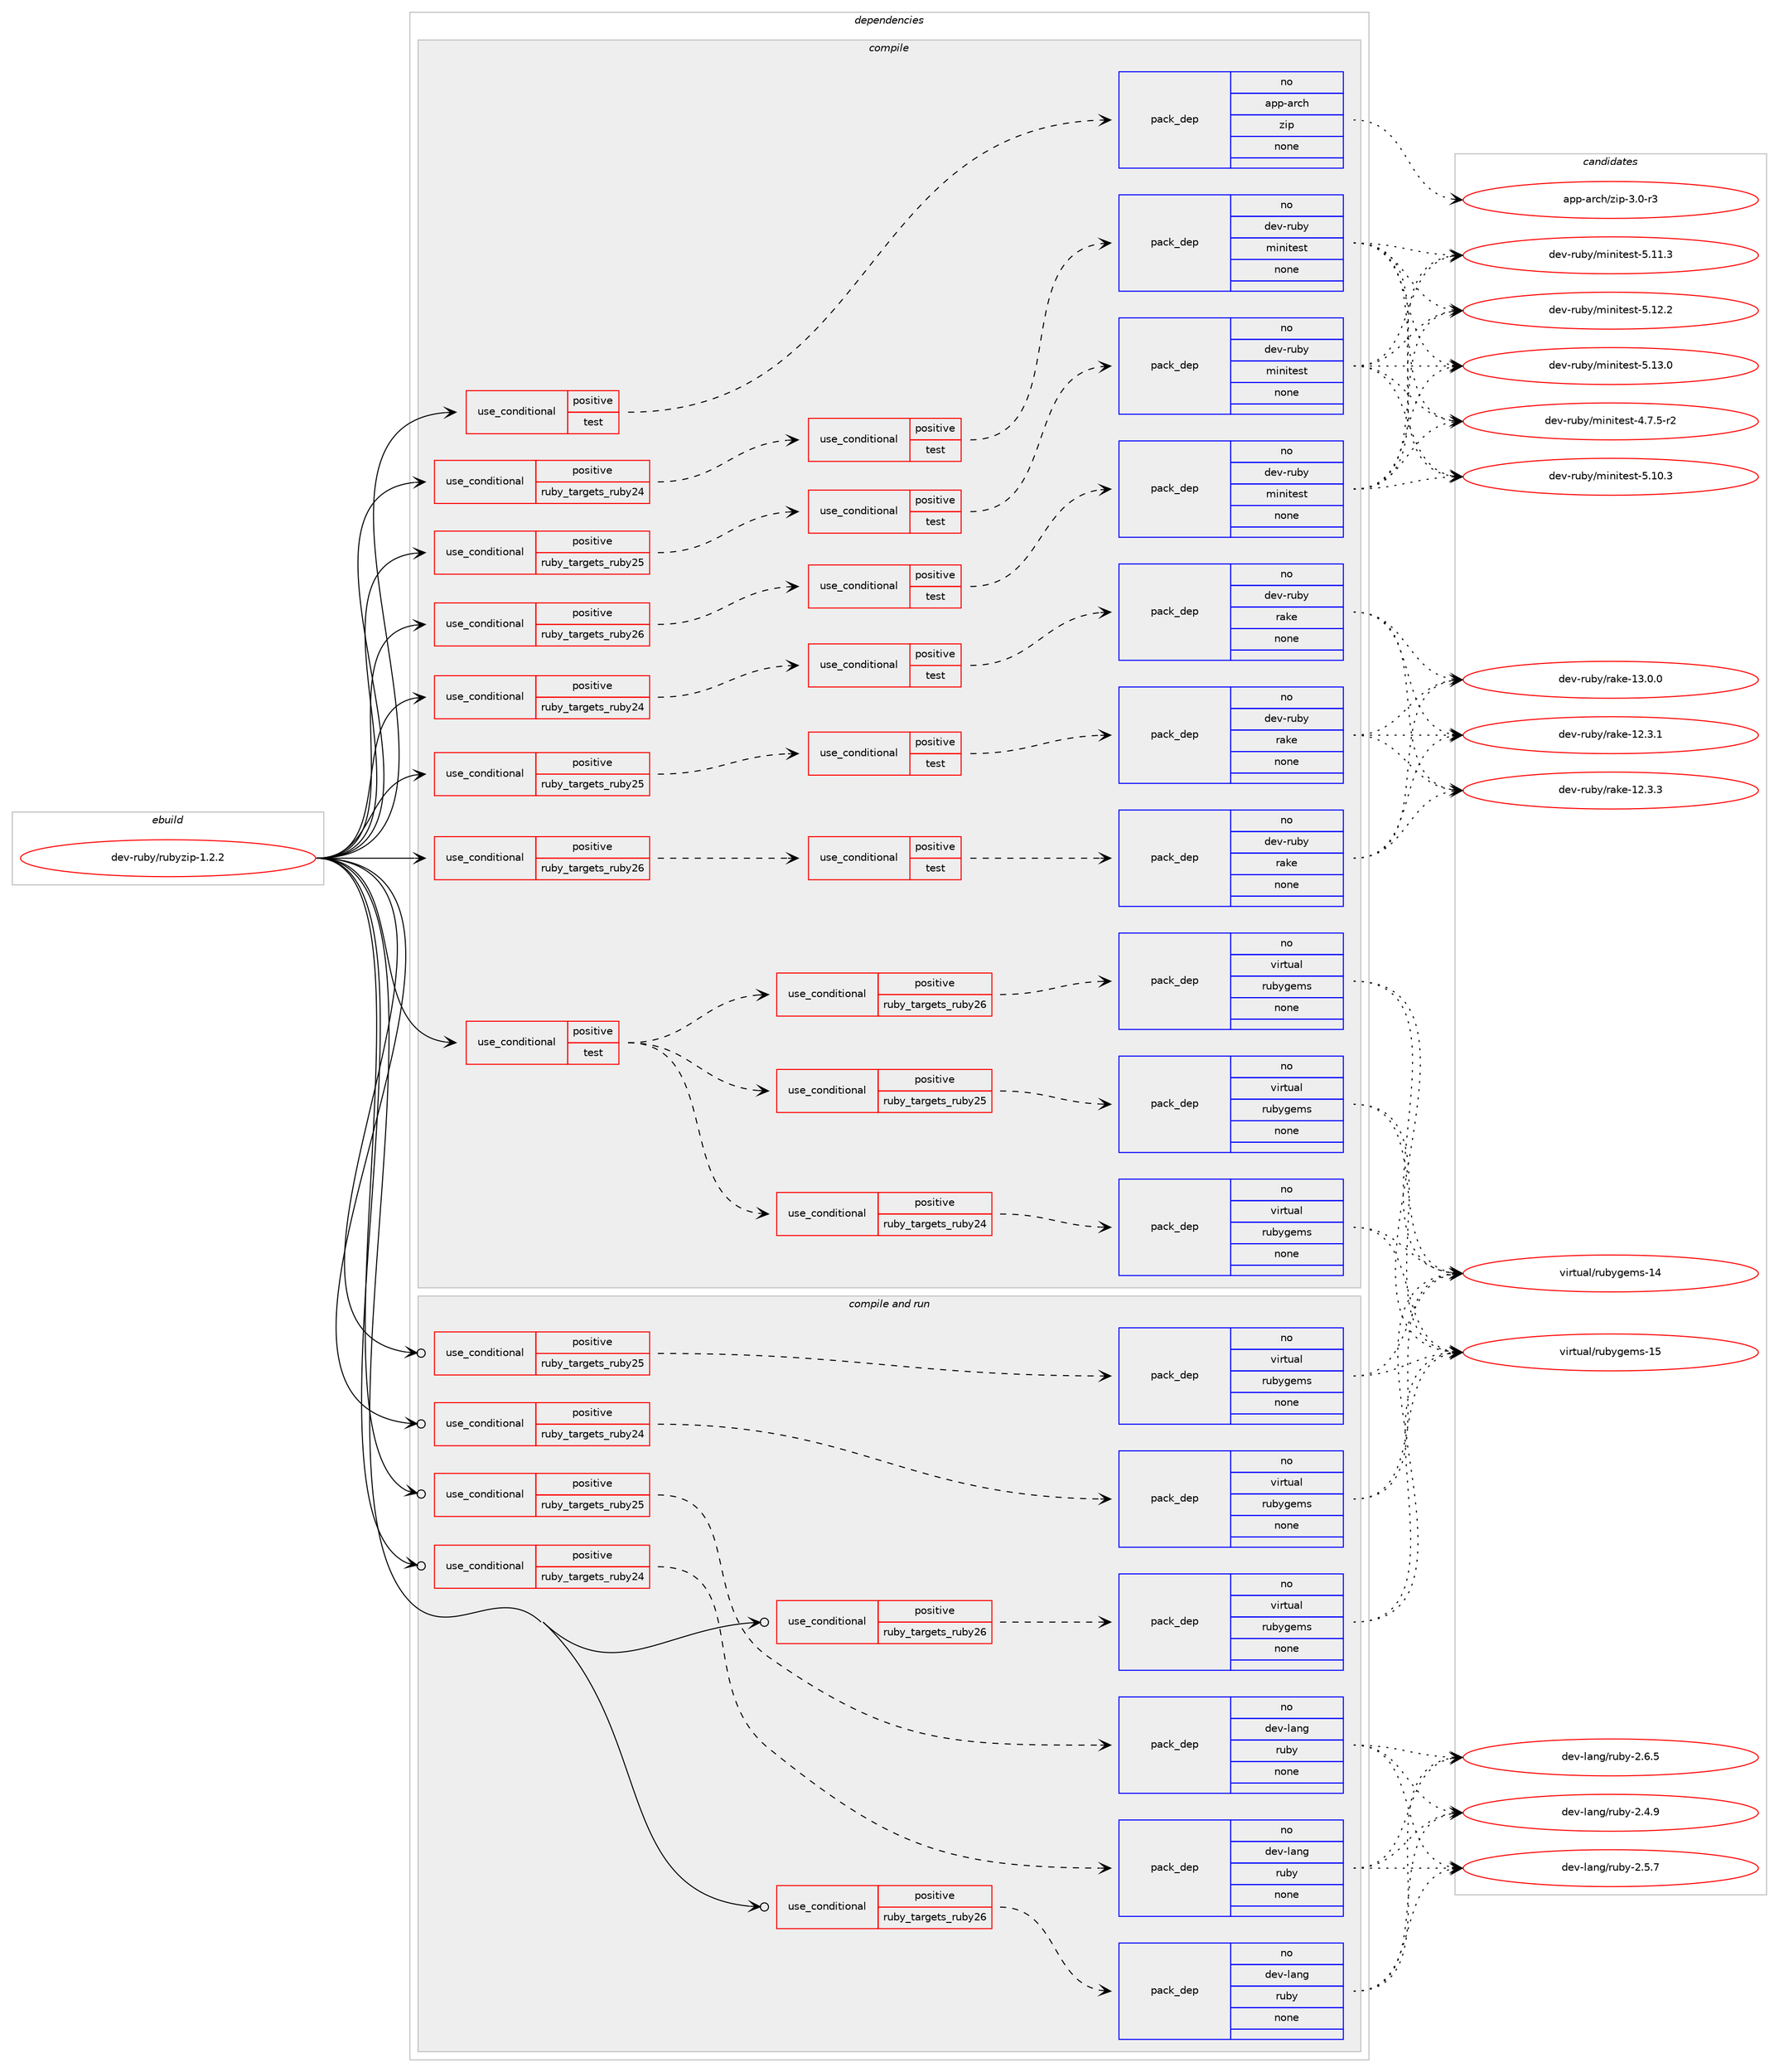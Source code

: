 digraph prolog {

# *************
# Graph options
# *************

newrank=true;
concentrate=true;
compound=true;
graph [rankdir=LR,fontname=Helvetica,fontsize=10,ranksep=1.5];#, ranksep=2.5, nodesep=0.2];
edge  [arrowhead=vee];
node  [fontname=Helvetica,fontsize=10];

# **********
# The ebuild
# **********

subgraph cluster_leftcol {
color=gray;
rank=same;
label=<<i>ebuild</i>>;
id [label="dev-ruby/rubyzip-1.2.2", color=red, width=4, href="../dev-ruby/rubyzip-1.2.2.svg"];
}

# ****************
# The dependencies
# ****************

subgraph cluster_midcol {
color=gray;
label=<<i>dependencies</i>>;
subgraph cluster_compile {
fillcolor="#eeeeee";
style=filled;
label=<<i>compile</i>>;
subgraph cond176882 {
dependency714357 [label=<<TABLE BORDER="0" CELLBORDER="1" CELLSPACING="0" CELLPADDING="4"><TR><TD ROWSPAN="3" CELLPADDING="10">use_conditional</TD></TR><TR><TD>positive</TD></TR><TR><TD>ruby_targets_ruby24</TD></TR></TABLE>>, shape=none, color=red];
subgraph cond176883 {
dependency714358 [label=<<TABLE BORDER="0" CELLBORDER="1" CELLSPACING="0" CELLPADDING="4"><TR><TD ROWSPAN="3" CELLPADDING="10">use_conditional</TD></TR><TR><TD>positive</TD></TR><TR><TD>test</TD></TR></TABLE>>, shape=none, color=red];
subgraph pack525445 {
dependency714359 [label=<<TABLE BORDER="0" CELLBORDER="1" CELLSPACING="0" CELLPADDING="4" WIDTH="220"><TR><TD ROWSPAN="6" CELLPADDING="30">pack_dep</TD></TR><TR><TD WIDTH="110">no</TD></TR><TR><TD>dev-ruby</TD></TR><TR><TD>minitest</TD></TR><TR><TD>none</TD></TR><TR><TD></TD></TR></TABLE>>, shape=none, color=blue];
}
dependency714358:e -> dependency714359:w [weight=20,style="dashed",arrowhead="vee"];
}
dependency714357:e -> dependency714358:w [weight=20,style="dashed",arrowhead="vee"];
}
id:e -> dependency714357:w [weight=20,style="solid",arrowhead="vee"];
subgraph cond176884 {
dependency714360 [label=<<TABLE BORDER="0" CELLBORDER="1" CELLSPACING="0" CELLPADDING="4"><TR><TD ROWSPAN="3" CELLPADDING="10">use_conditional</TD></TR><TR><TD>positive</TD></TR><TR><TD>ruby_targets_ruby24</TD></TR></TABLE>>, shape=none, color=red];
subgraph cond176885 {
dependency714361 [label=<<TABLE BORDER="0" CELLBORDER="1" CELLSPACING="0" CELLPADDING="4"><TR><TD ROWSPAN="3" CELLPADDING="10">use_conditional</TD></TR><TR><TD>positive</TD></TR><TR><TD>test</TD></TR></TABLE>>, shape=none, color=red];
subgraph pack525446 {
dependency714362 [label=<<TABLE BORDER="0" CELLBORDER="1" CELLSPACING="0" CELLPADDING="4" WIDTH="220"><TR><TD ROWSPAN="6" CELLPADDING="30">pack_dep</TD></TR><TR><TD WIDTH="110">no</TD></TR><TR><TD>dev-ruby</TD></TR><TR><TD>rake</TD></TR><TR><TD>none</TD></TR><TR><TD></TD></TR></TABLE>>, shape=none, color=blue];
}
dependency714361:e -> dependency714362:w [weight=20,style="dashed",arrowhead="vee"];
}
dependency714360:e -> dependency714361:w [weight=20,style="dashed",arrowhead="vee"];
}
id:e -> dependency714360:w [weight=20,style="solid",arrowhead="vee"];
subgraph cond176886 {
dependency714363 [label=<<TABLE BORDER="0" CELLBORDER="1" CELLSPACING="0" CELLPADDING="4"><TR><TD ROWSPAN="3" CELLPADDING="10">use_conditional</TD></TR><TR><TD>positive</TD></TR><TR><TD>ruby_targets_ruby25</TD></TR></TABLE>>, shape=none, color=red];
subgraph cond176887 {
dependency714364 [label=<<TABLE BORDER="0" CELLBORDER="1" CELLSPACING="0" CELLPADDING="4"><TR><TD ROWSPAN="3" CELLPADDING="10">use_conditional</TD></TR><TR><TD>positive</TD></TR><TR><TD>test</TD></TR></TABLE>>, shape=none, color=red];
subgraph pack525447 {
dependency714365 [label=<<TABLE BORDER="0" CELLBORDER="1" CELLSPACING="0" CELLPADDING="4" WIDTH="220"><TR><TD ROWSPAN="6" CELLPADDING="30">pack_dep</TD></TR><TR><TD WIDTH="110">no</TD></TR><TR><TD>dev-ruby</TD></TR><TR><TD>minitest</TD></TR><TR><TD>none</TD></TR><TR><TD></TD></TR></TABLE>>, shape=none, color=blue];
}
dependency714364:e -> dependency714365:w [weight=20,style="dashed",arrowhead="vee"];
}
dependency714363:e -> dependency714364:w [weight=20,style="dashed",arrowhead="vee"];
}
id:e -> dependency714363:w [weight=20,style="solid",arrowhead="vee"];
subgraph cond176888 {
dependency714366 [label=<<TABLE BORDER="0" CELLBORDER="1" CELLSPACING="0" CELLPADDING="4"><TR><TD ROWSPAN="3" CELLPADDING="10">use_conditional</TD></TR><TR><TD>positive</TD></TR><TR><TD>ruby_targets_ruby25</TD></TR></TABLE>>, shape=none, color=red];
subgraph cond176889 {
dependency714367 [label=<<TABLE BORDER="0" CELLBORDER="1" CELLSPACING="0" CELLPADDING="4"><TR><TD ROWSPAN="3" CELLPADDING="10">use_conditional</TD></TR><TR><TD>positive</TD></TR><TR><TD>test</TD></TR></TABLE>>, shape=none, color=red];
subgraph pack525448 {
dependency714368 [label=<<TABLE BORDER="0" CELLBORDER="1" CELLSPACING="0" CELLPADDING="4" WIDTH="220"><TR><TD ROWSPAN="6" CELLPADDING="30">pack_dep</TD></TR><TR><TD WIDTH="110">no</TD></TR><TR><TD>dev-ruby</TD></TR><TR><TD>rake</TD></TR><TR><TD>none</TD></TR><TR><TD></TD></TR></TABLE>>, shape=none, color=blue];
}
dependency714367:e -> dependency714368:w [weight=20,style="dashed",arrowhead="vee"];
}
dependency714366:e -> dependency714367:w [weight=20,style="dashed",arrowhead="vee"];
}
id:e -> dependency714366:w [weight=20,style="solid",arrowhead="vee"];
subgraph cond176890 {
dependency714369 [label=<<TABLE BORDER="0" CELLBORDER="1" CELLSPACING="0" CELLPADDING="4"><TR><TD ROWSPAN="3" CELLPADDING="10">use_conditional</TD></TR><TR><TD>positive</TD></TR><TR><TD>ruby_targets_ruby26</TD></TR></TABLE>>, shape=none, color=red];
subgraph cond176891 {
dependency714370 [label=<<TABLE BORDER="0" CELLBORDER="1" CELLSPACING="0" CELLPADDING="4"><TR><TD ROWSPAN="3" CELLPADDING="10">use_conditional</TD></TR><TR><TD>positive</TD></TR><TR><TD>test</TD></TR></TABLE>>, shape=none, color=red];
subgraph pack525449 {
dependency714371 [label=<<TABLE BORDER="0" CELLBORDER="1" CELLSPACING="0" CELLPADDING="4" WIDTH="220"><TR><TD ROWSPAN="6" CELLPADDING="30">pack_dep</TD></TR><TR><TD WIDTH="110">no</TD></TR><TR><TD>dev-ruby</TD></TR><TR><TD>minitest</TD></TR><TR><TD>none</TD></TR><TR><TD></TD></TR></TABLE>>, shape=none, color=blue];
}
dependency714370:e -> dependency714371:w [weight=20,style="dashed",arrowhead="vee"];
}
dependency714369:e -> dependency714370:w [weight=20,style="dashed",arrowhead="vee"];
}
id:e -> dependency714369:w [weight=20,style="solid",arrowhead="vee"];
subgraph cond176892 {
dependency714372 [label=<<TABLE BORDER="0" CELLBORDER="1" CELLSPACING="0" CELLPADDING="4"><TR><TD ROWSPAN="3" CELLPADDING="10">use_conditional</TD></TR><TR><TD>positive</TD></TR><TR><TD>ruby_targets_ruby26</TD></TR></TABLE>>, shape=none, color=red];
subgraph cond176893 {
dependency714373 [label=<<TABLE BORDER="0" CELLBORDER="1" CELLSPACING="0" CELLPADDING="4"><TR><TD ROWSPAN="3" CELLPADDING="10">use_conditional</TD></TR><TR><TD>positive</TD></TR><TR><TD>test</TD></TR></TABLE>>, shape=none, color=red];
subgraph pack525450 {
dependency714374 [label=<<TABLE BORDER="0" CELLBORDER="1" CELLSPACING="0" CELLPADDING="4" WIDTH="220"><TR><TD ROWSPAN="6" CELLPADDING="30">pack_dep</TD></TR><TR><TD WIDTH="110">no</TD></TR><TR><TD>dev-ruby</TD></TR><TR><TD>rake</TD></TR><TR><TD>none</TD></TR><TR><TD></TD></TR></TABLE>>, shape=none, color=blue];
}
dependency714373:e -> dependency714374:w [weight=20,style="dashed",arrowhead="vee"];
}
dependency714372:e -> dependency714373:w [weight=20,style="dashed",arrowhead="vee"];
}
id:e -> dependency714372:w [weight=20,style="solid",arrowhead="vee"];
subgraph cond176894 {
dependency714375 [label=<<TABLE BORDER="0" CELLBORDER="1" CELLSPACING="0" CELLPADDING="4"><TR><TD ROWSPAN="3" CELLPADDING="10">use_conditional</TD></TR><TR><TD>positive</TD></TR><TR><TD>test</TD></TR></TABLE>>, shape=none, color=red];
subgraph cond176895 {
dependency714376 [label=<<TABLE BORDER="0" CELLBORDER="1" CELLSPACING="0" CELLPADDING="4"><TR><TD ROWSPAN="3" CELLPADDING="10">use_conditional</TD></TR><TR><TD>positive</TD></TR><TR><TD>ruby_targets_ruby24</TD></TR></TABLE>>, shape=none, color=red];
subgraph pack525451 {
dependency714377 [label=<<TABLE BORDER="0" CELLBORDER="1" CELLSPACING="0" CELLPADDING="4" WIDTH="220"><TR><TD ROWSPAN="6" CELLPADDING="30">pack_dep</TD></TR><TR><TD WIDTH="110">no</TD></TR><TR><TD>virtual</TD></TR><TR><TD>rubygems</TD></TR><TR><TD>none</TD></TR><TR><TD></TD></TR></TABLE>>, shape=none, color=blue];
}
dependency714376:e -> dependency714377:w [weight=20,style="dashed",arrowhead="vee"];
}
dependency714375:e -> dependency714376:w [weight=20,style="dashed",arrowhead="vee"];
subgraph cond176896 {
dependency714378 [label=<<TABLE BORDER="0" CELLBORDER="1" CELLSPACING="0" CELLPADDING="4"><TR><TD ROWSPAN="3" CELLPADDING="10">use_conditional</TD></TR><TR><TD>positive</TD></TR><TR><TD>ruby_targets_ruby25</TD></TR></TABLE>>, shape=none, color=red];
subgraph pack525452 {
dependency714379 [label=<<TABLE BORDER="0" CELLBORDER="1" CELLSPACING="0" CELLPADDING="4" WIDTH="220"><TR><TD ROWSPAN="6" CELLPADDING="30">pack_dep</TD></TR><TR><TD WIDTH="110">no</TD></TR><TR><TD>virtual</TD></TR><TR><TD>rubygems</TD></TR><TR><TD>none</TD></TR><TR><TD></TD></TR></TABLE>>, shape=none, color=blue];
}
dependency714378:e -> dependency714379:w [weight=20,style="dashed",arrowhead="vee"];
}
dependency714375:e -> dependency714378:w [weight=20,style="dashed",arrowhead="vee"];
subgraph cond176897 {
dependency714380 [label=<<TABLE BORDER="0" CELLBORDER="1" CELLSPACING="0" CELLPADDING="4"><TR><TD ROWSPAN="3" CELLPADDING="10">use_conditional</TD></TR><TR><TD>positive</TD></TR><TR><TD>ruby_targets_ruby26</TD></TR></TABLE>>, shape=none, color=red];
subgraph pack525453 {
dependency714381 [label=<<TABLE BORDER="0" CELLBORDER="1" CELLSPACING="0" CELLPADDING="4" WIDTH="220"><TR><TD ROWSPAN="6" CELLPADDING="30">pack_dep</TD></TR><TR><TD WIDTH="110">no</TD></TR><TR><TD>virtual</TD></TR><TR><TD>rubygems</TD></TR><TR><TD>none</TD></TR><TR><TD></TD></TR></TABLE>>, shape=none, color=blue];
}
dependency714380:e -> dependency714381:w [weight=20,style="dashed",arrowhead="vee"];
}
dependency714375:e -> dependency714380:w [weight=20,style="dashed",arrowhead="vee"];
}
id:e -> dependency714375:w [weight=20,style="solid",arrowhead="vee"];
subgraph cond176898 {
dependency714382 [label=<<TABLE BORDER="0" CELLBORDER="1" CELLSPACING="0" CELLPADDING="4"><TR><TD ROWSPAN="3" CELLPADDING="10">use_conditional</TD></TR><TR><TD>positive</TD></TR><TR><TD>test</TD></TR></TABLE>>, shape=none, color=red];
subgraph pack525454 {
dependency714383 [label=<<TABLE BORDER="0" CELLBORDER="1" CELLSPACING="0" CELLPADDING="4" WIDTH="220"><TR><TD ROWSPAN="6" CELLPADDING="30">pack_dep</TD></TR><TR><TD WIDTH="110">no</TD></TR><TR><TD>app-arch</TD></TR><TR><TD>zip</TD></TR><TR><TD>none</TD></TR><TR><TD></TD></TR></TABLE>>, shape=none, color=blue];
}
dependency714382:e -> dependency714383:w [weight=20,style="dashed",arrowhead="vee"];
}
id:e -> dependency714382:w [weight=20,style="solid",arrowhead="vee"];
}
subgraph cluster_compileandrun {
fillcolor="#eeeeee";
style=filled;
label=<<i>compile and run</i>>;
subgraph cond176899 {
dependency714384 [label=<<TABLE BORDER="0" CELLBORDER="1" CELLSPACING="0" CELLPADDING="4"><TR><TD ROWSPAN="3" CELLPADDING="10">use_conditional</TD></TR><TR><TD>positive</TD></TR><TR><TD>ruby_targets_ruby24</TD></TR></TABLE>>, shape=none, color=red];
subgraph pack525455 {
dependency714385 [label=<<TABLE BORDER="0" CELLBORDER="1" CELLSPACING="0" CELLPADDING="4" WIDTH="220"><TR><TD ROWSPAN="6" CELLPADDING="30">pack_dep</TD></TR><TR><TD WIDTH="110">no</TD></TR><TR><TD>dev-lang</TD></TR><TR><TD>ruby</TD></TR><TR><TD>none</TD></TR><TR><TD></TD></TR></TABLE>>, shape=none, color=blue];
}
dependency714384:e -> dependency714385:w [weight=20,style="dashed",arrowhead="vee"];
}
id:e -> dependency714384:w [weight=20,style="solid",arrowhead="odotvee"];
subgraph cond176900 {
dependency714386 [label=<<TABLE BORDER="0" CELLBORDER="1" CELLSPACING="0" CELLPADDING="4"><TR><TD ROWSPAN="3" CELLPADDING="10">use_conditional</TD></TR><TR><TD>positive</TD></TR><TR><TD>ruby_targets_ruby24</TD></TR></TABLE>>, shape=none, color=red];
subgraph pack525456 {
dependency714387 [label=<<TABLE BORDER="0" CELLBORDER="1" CELLSPACING="0" CELLPADDING="4" WIDTH="220"><TR><TD ROWSPAN="6" CELLPADDING="30">pack_dep</TD></TR><TR><TD WIDTH="110">no</TD></TR><TR><TD>virtual</TD></TR><TR><TD>rubygems</TD></TR><TR><TD>none</TD></TR><TR><TD></TD></TR></TABLE>>, shape=none, color=blue];
}
dependency714386:e -> dependency714387:w [weight=20,style="dashed",arrowhead="vee"];
}
id:e -> dependency714386:w [weight=20,style="solid",arrowhead="odotvee"];
subgraph cond176901 {
dependency714388 [label=<<TABLE BORDER="0" CELLBORDER="1" CELLSPACING="0" CELLPADDING="4"><TR><TD ROWSPAN="3" CELLPADDING="10">use_conditional</TD></TR><TR><TD>positive</TD></TR><TR><TD>ruby_targets_ruby25</TD></TR></TABLE>>, shape=none, color=red];
subgraph pack525457 {
dependency714389 [label=<<TABLE BORDER="0" CELLBORDER="1" CELLSPACING="0" CELLPADDING="4" WIDTH="220"><TR><TD ROWSPAN="6" CELLPADDING="30">pack_dep</TD></TR><TR><TD WIDTH="110">no</TD></TR><TR><TD>dev-lang</TD></TR><TR><TD>ruby</TD></TR><TR><TD>none</TD></TR><TR><TD></TD></TR></TABLE>>, shape=none, color=blue];
}
dependency714388:e -> dependency714389:w [weight=20,style="dashed",arrowhead="vee"];
}
id:e -> dependency714388:w [weight=20,style="solid",arrowhead="odotvee"];
subgraph cond176902 {
dependency714390 [label=<<TABLE BORDER="0" CELLBORDER="1" CELLSPACING="0" CELLPADDING="4"><TR><TD ROWSPAN="3" CELLPADDING="10">use_conditional</TD></TR><TR><TD>positive</TD></TR><TR><TD>ruby_targets_ruby25</TD></TR></TABLE>>, shape=none, color=red];
subgraph pack525458 {
dependency714391 [label=<<TABLE BORDER="0" CELLBORDER="1" CELLSPACING="0" CELLPADDING="4" WIDTH="220"><TR><TD ROWSPAN="6" CELLPADDING="30">pack_dep</TD></TR><TR><TD WIDTH="110">no</TD></TR><TR><TD>virtual</TD></TR><TR><TD>rubygems</TD></TR><TR><TD>none</TD></TR><TR><TD></TD></TR></TABLE>>, shape=none, color=blue];
}
dependency714390:e -> dependency714391:w [weight=20,style="dashed",arrowhead="vee"];
}
id:e -> dependency714390:w [weight=20,style="solid",arrowhead="odotvee"];
subgraph cond176903 {
dependency714392 [label=<<TABLE BORDER="0" CELLBORDER="1" CELLSPACING="0" CELLPADDING="4"><TR><TD ROWSPAN="3" CELLPADDING="10">use_conditional</TD></TR><TR><TD>positive</TD></TR><TR><TD>ruby_targets_ruby26</TD></TR></TABLE>>, shape=none, color=red];
subgraph pack525459 {
dependency714393 [label=<<TABLE BORDER="0" CELLBORDER="1" CELLSPACING="0" CELLPADDING="4" WIDTH="220"><TR><TD ROWSPAN="6" CELLPADDING="30">pack_dep</TD></TR><TR><TD WIDTH="110">no</TD></TR><TR><TD>dev-lang</TD></TR><TR><TD>ruby</TD></TR><TR><TD>none</TD></TR><TR><TD></TD></TR></TABLE>>, shape=none, color=blue];
}
dependency714392:e -> dependency714393:w [weight=20,style="dashed",arrowhead="vee"];
}
id:e -> dependency714392:w [weight=20,style="solid",arrowhead="odotvee"];
subgraph cond176904 {
dependency714394 [label=<<TABLE BORDER="0" CELLBORDER="1" CELLSPACING="0" CELLPADDING="4"><TR><TD ROWSPAN="3" CELLPADDING="10">use_conditional</TD></TR><TR><TD>positive</TD></TR><TR><TD>ruby_targets_ruby26</TD></TR></TABLE>>, shape=none, color=red];
subgraph pack525460 {
dependency714395 [label=<<TABLE BORDER="0" CELLBORDER="1" CELLSPACING="0" CELLPADDING="4" WIDTH="220"><TR><TD ROWSPAN="6" CELLPADDING="30">pack_dep</TD></TR><TR><TD WIDTH="110">no</TD></TR><TR><TD>virtual</TD></TR><TR><TD>rubygems</TD></TR><TR><TD>none</TD></TR><TR><TD></TD></TR></TABLE>>, shape=none, color=blue];
}
dependency714394:e -> dependency714395:w [weight=20,style="dashed",arrowhead="vee"];
}
id:e -> dependency714394:w [weight=20,style="solid",arrowhead="odotvee"];
}
subgraph cluster_run {
fillcolor="#eeeeee";
style=filled;
label=<<i>run</i>>;
}
}

# **************
# The candidates
# **************

subgraph cluster_choices {
rank=same;
color=gray;
label=<<i>candidates</i>>;

subgraph choice525445 {
color=black;
nodesep=1;
choice1001011184511411798121471091051101051161011151164552465546534511450 [label="dev-ruby/minitest-4.7.5-r2", color=red, width=4,href="../dev-ruby/minitest-4.7.5-r2.svg"];
choice10010111845114117981214710910511010511610111511645534649484651 [label="dev-ruby/minitest-5.10.3", color=red, width=4,href="../dev-ruby/minitest-5.10.3.svg"];
choice10010111845114117981214710910511010511610111511645534649494651 [label="dev-ruby/minitest-5.11.3", color=red, width=4,href="../dev-ruby/minitest-5.11.3.svg"];
choice10010111845114117981214710910511010511610111511645534649504650 [label="dev-ruby/minitest-5.12.2", color=red, width=4,href="../dev-ruby/minitest-5.12.2.svg"];
choice10010111845114117981214710910511010511610111511645534649514648 [label="dev-ruby/minitest-5.13.0", color=red, width=4,href="../dev-ruby/minitest-5.13.0.svg"];
dependency714359:e -> choice1001011184511411798121471091051101051161011151164552465546534511450:w [style=dotted,weight="100"];
dependency714359:e -> choice10010111845114117981214710910511010511610111511645534649484651:w [style=dotted,weight="100"];
dependency714359:e -> choice10010111845114117981214710910511010511610111511645534649494651:w [style=dotted,weight="100"];
dependency714359:e -> choice10010111845114117981214710910511010511610111511645534649504650:w [style=dotted,weight="100"];
dependency714359:e -> choice10010111845114117981214710910511010511610111511645534649514648:w [style=dotted,weight="100"];
}
subgraph choice525446 {
color=black;
nodesep=1;
choice1001011184511411798121471149710710145495046514649 [label="dev-ruby/rake-12.3.1", color=red, width=4,href="../dev-ruby/rake-12.3.1.svg"];
choice1001011184511411798121471149710710145495046514651 [label="dev-ruby/rake-12.3.3", color=red, width=4,href="../dev-ruby/rake-12.3.3.svg"];
choice1001011184511411798121471149710710145495146484648 [label="dev-ruby/rake-13.0.0", color=red, width=4,href="../dev-ruby/rake-13.0.0.svg"];
dependency714362:e -> choice1001011184511411798121471149710710145495046514649:w [style=dotted,weight="100"];
dependency714362:e -> choice1001011184511411798121471149710710145495046514651:w [style=dotted,weight="100"];
dependency714362:e -> choice1001011184511411798121471149710710145495146484648:w [style=dotted,weight="100"];
}
subgraph choice525447 {
color=black;
nodesep=1;
choice1001011184511411798121471091051101051161011151164552465546534511450 [label="dev-ruby/minitest-4.7.5-r2", color=red, width=4,href="../dev-ruby/minitest-4.7.5-r2.svg"];
choice10010111845114117981214710910511010511610111511645534649484651 [label="dev-ruby/minitest-5.10.3", color=red, width=4,href="../dev-ruby/minitest-5.10.3.svg"];
choice10010111845114117981214710910511010511610111511645534649494651 [label="dev-ruby/minitest-5.11.3", color=red, width=4,href="../dev-ruby/minitest-5.11.3.svg"];
choice10010111845114117981214710910511010511610111511645534649504650 [label="dev-ruby/minitest-5.12.2", color=red, width=4,href="../dev-ruby/minitest-5.12.2.svg"];
choice10010111845114117981214710910511010511610111511645534649514648 [label="dev-ruby/minitest-5.13.0", color=red, width=4,href="../dev-ruby/minitest-5.13.0.svg"];
dependency714365:e -> choice1001011184511411798121471091051101051161011151164552465546534511450:w [style=dotted,weight="100"];
dependency714365:e -> choice10010111845114117981214710910511010511610111511645534649484651:w [style=dotted,weight="100"];
dependency714365:e -> choice10010111845114117981214710910511010511610111511645534649494651:w [style=dotted,weight="100"];
dependency714365:e -> choice10010111845114117981214710910511010511610111511645534649504650:w [style=dotted,weight="100"];
dependency714365:e -> choice10010111845114117981214710910511010511610111511645534649514648:w [style=dotted,weight="100"];
}
subgraph choice525448 {
color=black;
nodesep=1;
choice1001011184511411798121471149710710145495046514649 [label="dev-ruby/rake-12.3.1", color=red, width=4,href="../dev-ruby/rake-12.3.1.svg"];
choice1001011184511411798121471149710710145495046514651 [label="dev-ruby/rake-12.3.3", color=red, width=4,href="../dev-ruby/rake-12.3.3.svg"];
choice1001011184511411798121471149710710145495146484648 [label="dev-ruby/rake-13.0.0", color=red, width=4,href="../dev-ruby/rake-13.0.0.svg"];
dependency714368:e -> choice1001011184511411798121471149710710145495046514649:w [style=dotted,weight="100"];
dependency714368:e -> choice1001011184511411798121471149710710145495046514651:w [style=dotted,weight="100"];
dependency714368:e -> choice1001011184511411798121471149710710145495146484648:w [style=dotted,weight="100"];
}
subgraph choice525449 {
color=black;
nodesep=1;
choice1001011184511411798121471091051101051161011151164552465546534511450 [label="dev-ruby/minitest-4.7.5-r2", color=red, width=4,href="../dev-ruby/minitest-4.7.5-r2.svg"];
choice10010111845114117981214710910511010511610111511645534649484651 [label="dev-ruby/minitest-5.10.3", color=red, width=4,href="../dev-ruby/minitest-5.10.3.svg"];
choice10010111845114117981214710910511010511610111511645534649494651 [label="dev-ruby/minitest-5.11.3", color=red, width=4,href="../dev-ruby/minitest-5.11.3.svg"];
choice10010111845114117981214710910511010511610111511645534649504650 [label="dev-ruby/minitest-5.12.2", color=red, width=4,href="../dev-ruby/minitest-5.12.2.svg"];
choice10010111845114117981214710910511010511610111511645534649514648 [label="dev-ruby/minitest-5.13.0", color=red, width=4,href="../dev-ruby/minitest-5.13.0.svg"];
dependency714371:e -> choice1001011184511411798121471091051101051161011151164552465546534511450:w [style=dotted,weight="100"];
dependency714371:e -> choice10010111845114117981214710910511010511610111511645534649484651:w [style=dotted,weight="100"];
dependency714371:e -> choice10010111845114117981214710910511010511610111511645534649494651:w [style=dotted,weight="100"];
dependency714371:e -> choice10010111845114117981214710910511010511610111511645534649504650:w [style=dotted,weight="100"];
dependency714371:e -> choice10010111845114117981214710910511010511610111511645534649514648:w [style=dotted,weight="100"];
}
subgraph choice525450 {
color=black;
nodesep=1;
choice1001011184511411798121471149710710145495046514649 [label="dev-ruby/rake-12.3.1", color=red, width=4,href="../dev-ruby/rake-12.3.1.svg"];
choice1001011184511411798121471149710710145495046514651 [label="dev-ruby/rake-12.3.3", color=red, width=4,href="../dev-ruby/rake-12.3.3.svg"];
choice1001011184511411798121471149710710145495146484648 [label="dev-ruby/rake-13.0.0", color=red, width=4,href="../dev-ruby/rake-13.0.0.svg"];
dependency714374:e -> choice1001011184511411798121471149710710145495046514649:w [style=dotted,weight="100"];
dependency714374:e -> choice1001011184511411798121471149710710145495046514651:w [style=dotted,weight="100"];
dependency714374:e -> choice1001011184511411798121471149710710145495146484648:w [style=dotted,weight="100"];
}
subgraph choice525451 {
color=black;
nodesep=1;
choice118105114116117971084711411798121103101109115454952 [label="virtual/rubygems-14", color=red, width=4,href="../virtual/rubygems-14.svg"];
choice118105114116117971084711411798121103101109115454953 [label="virtual/rubygems-15", color=red, width=4,href="../virtual/rubygems-15.svg"];
dependency714377:e -> choice118105114116117971084711411798121103101109115454952:w [style=dotted,weight="100"];
dependency714377:e -> choice118105114116117971084711411798121103101109115454953:w [style=dotted,weight="100"];
}
subgraph choice525452 {
color=black;
nodesep=1;
choice118105114116117971084711411798121103101109115454952 [label="virtual/rubygems-14", color=red, width=4,href="../virtual/rubygems-14.svg"];
choice118105114116117971084711411798121103101109115454953 [label="virtual/rubygems-15", color=red, width=4,href="../virtual/rubygems-15.svg"];
dependency714379:e -> choice118105114116117971084711411798121103101109115454952:w [style=dotted,weight="100"];
dependency714379:e -> choice118105114116117971084711411798121103101109115454953:w [style=dotted,weight="100"];
}
subgraph choice525453 {
color=black;
nodesep=1;
choice118105114116117971084711411798121103101109115454952 [label="virtual/rubygems-14", color=red, width=4,href="../virtual/rubygems-14.svg"];
choice118105114116117971084711411798121103101109115454953 [label="virtual/rubygems-15", color=red, width=4,href="../virtual/rubygems-15.svg"];
dependency714381:e -> choice118105114116117971084711411798121103101109115454952:w [style=dotted,weight="100"];
dependency714381:e -> choice118105114116117971084711411798121103101109115454953:w [style=dotted,weight="100"];
}
subgraph choice525454 {
color=black;
nodesep=1;
choice9711211245971149910447122105112455146484511451 [label="app-arch/zip-3.0-r3", color=red, width=4,href="../app-arch/zip-3.0-r3.svg"];
dependency714383:e -> choice9711211245971149910447122105112455146484511451:w [style=dotted,weight="100"];
}
subgraph choice525455 {
color=black;
nodesep=1;
choice10010111845108971101034711411798121455046524657 [label="dev-lang/ruby-2.4.9", color=red, width=4,href="../dev-lang/ruby-2.4.9.svg"];
choice10010111845108971101034711411798121455046534655 [label="dev-lang/ruby-2.5.7", color=red, width=4,href="../dev-lang/ruby-2.5.7.svg"];
choice10010111845108971101034711411798121455046544653 [label="dev-lang/ruby-2.6.5", color=red, width=4,href="../dev-lang/ruby-2.6.5.svg"];
dependency714385:e -> choice10010111845108971101034711411798121455046524657:w [style=dotted,weight="100"];
dependency714385:e -> choice10010111845108971101034711411798121455046534655:w [style=dotted,weight="100"];
dependency714385:e -> choice10010111845108971101034711411798121455046544653:w [style=dotted,weight="100"];
}
subgraph choice525456 {
color=black;
nodesep=1;
choice118105114116117971084711411798121103101109115454952 [label="virtual/rubygems-14", color=red, width=4,href="../virtual/rubygems-14.svg"];
choice118105114116117971084711411798121103101109115454953 [label="virtual/rubygems-15", color=red, width=4,href="../virtual/rubygems-15.svg"];
dependency714387:e -> choice118105114116117971084711411798121103101109115454952:w [style=dotted,weight="100"];
dependency714387:e -> choice118105114116117971084711411798121103101109115454953:w [style=dotted,weight="100"];
}
subgraph choice525457 {
color=black;
nodesep=1;
choice10010111845108971101034711411798121455046524657 [label="dev-lang/ruby-2.4.9", color=red, width=4,href="../dev-lang/ruby-2.4.9.svg"];
choice10010111845108971101034711411798121455046534655 [label="dev-lang/ruby-2.5.7", color=red, width=4,href="../dev-lang/ruby-2.5.7.svg"];
choice10010111845108971101034711411798121455046544653 [label="dev-lang/ruby-2.6.5", color=red, width=4,href="../dev-lang/ruby-2.6.5.svg"];
dependency714389:e -> choice10010111845108971101034711411798121455046524657:w [style=dotted,weight="100"];
dependency714389:e -> choice10010111845108971101034711411798121455046534655:w [style=dotted,weight="100"];
dependency714389:e -> choice10010111845108971101034711411798121455046544653:w [style=dotted,weight="100"];
}
subgraph choice525458 {
color=black;
nodesep=1;
choice118105114116117971084711411798121103101109115454952 [label="virtual/rubygems-14", color=red, width=4,href="../virtual/rubygems-14.svg"];
choice118105114116117971084711411798121103101109115454953 [label="virtual/rubygems-15", color=red, width=4,href="../virtual/rubygems-15.svg"];
dependency714391:e -> choice118105114116117971084711411798121103101109115454952:w [style=dotted,weight="100"];
dependency714391:e -> choice118105114116117971084711411798121103101109115454953:w [style=dotted,weight="100"];
}
subgraph choice525459 {
color=black;
nodesep=1;
choice10010111845108971101034711411798121455046524657 [label="dev-lang/ruby-2.4.9", color=red, width=4,href="../dev-lang/ruby-2.4.9.svg"];
choice10010111845108971101034711411798121455046534655 [label="dev-lang/ruby-2.5.7", color=red, width=4,href="../dev-lang/ruby-2.5.7.svg"];
choice10010111845108971101034711411798121455046544653 [label="dev-lang/ruby-2.6.5", color=red, width=4,href="../dev-lang/ruby-2.6.5.svg"];
dependency714393:e -> choice10010111845108971101034711411798121455046524657:w [style=dotted,weight="100"];
dependency714393:e -> choice10010111845108971101034711411798121455046534655:w [style=dotted,weight="100"];
dependency714393:e -> choice10010111845108971101034711411798121455046544653:w [style=dotted,weight="100"];
}
subgraph choice525460 {
color=black;
nodesep=1;
choice118105114116117971084711411798121103101109115454952 [label="virtual/rubygems-14", color=red, width=4,href="../virtual/rubygems-14.svg"];
choice118105114116117971084711411798121103101109115454953 [label="virtual/rubygems-15", color=red, width=4,href="../virtual/rubygems-15.svg"];
dependency714395:e -> choice118105114116117971084711411798121103101109115454952:w [style=dotted,weight="100"];
dependency714395:e -> choice118105114116117971084711411798121103101109115454953:w [style=dotted,weight="100"];
}
}

}
